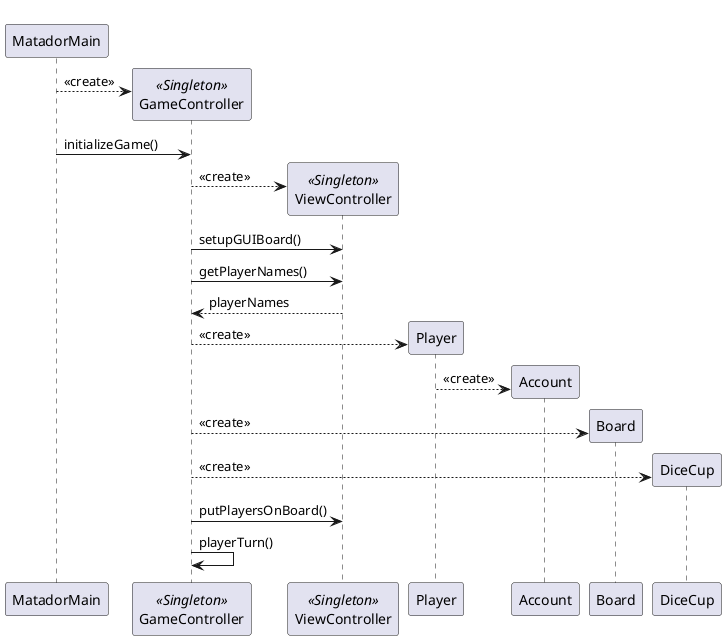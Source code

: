 @startuml
'https://plantuml.com/sequence-diagram

'autonumber

create MatadorMain
create GameController <<Singleton>>

MatadorMain --> GameController : «create»
MatadorMain -> GameController : initializeGame()

create ViewController <<Singleton>>

GameController --> ViewController : «create»

GameController -> ViewController : setupGUIBoard()
GameController -> ViewController : getPlayerNames()
ViewController --> GameController : playerNames

create Player

GameController --> Player : «create»

create Account

Player --> Account : «create»

create Board

GameController --> Board : «create»

create DiceCup

GameController --> DiceCup : «create»

GameController -> ViewController : putPlayersOnBoard()

GameController -> GameController : playerTurn()

@enduml
